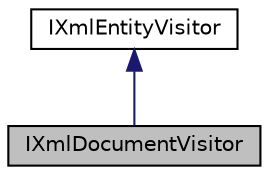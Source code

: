 digraph "IXmlDocumentVisitor"
{
 // LATEX_PDF_SIZE
  edge [fontname="Helvetica",fontsize="10",labelfontname="Helvetica",labelfontsize="10"];
  node [fontname="Helvetica",fontsize="10",shape=record];
  Node1 [label="IXmlDocumentVisitor",height=0.2,width=0.4,color="black", fillcolor="grey75", style="filled", fontcolor="black",tooltip="Xml document visitor."];
  Node2 -> Node1 [dir="back",color="midnightblue",fontsize="10",style="solid",fontname="Helvetica"];
  Node2 [label="IXmlEntityVisitor",height=0.2,width=0.4,color="black", fillcolor="white", style="filled",URL="$classIXmlEntityVisitor.html",tooltip="Visit xml entity."];
}
